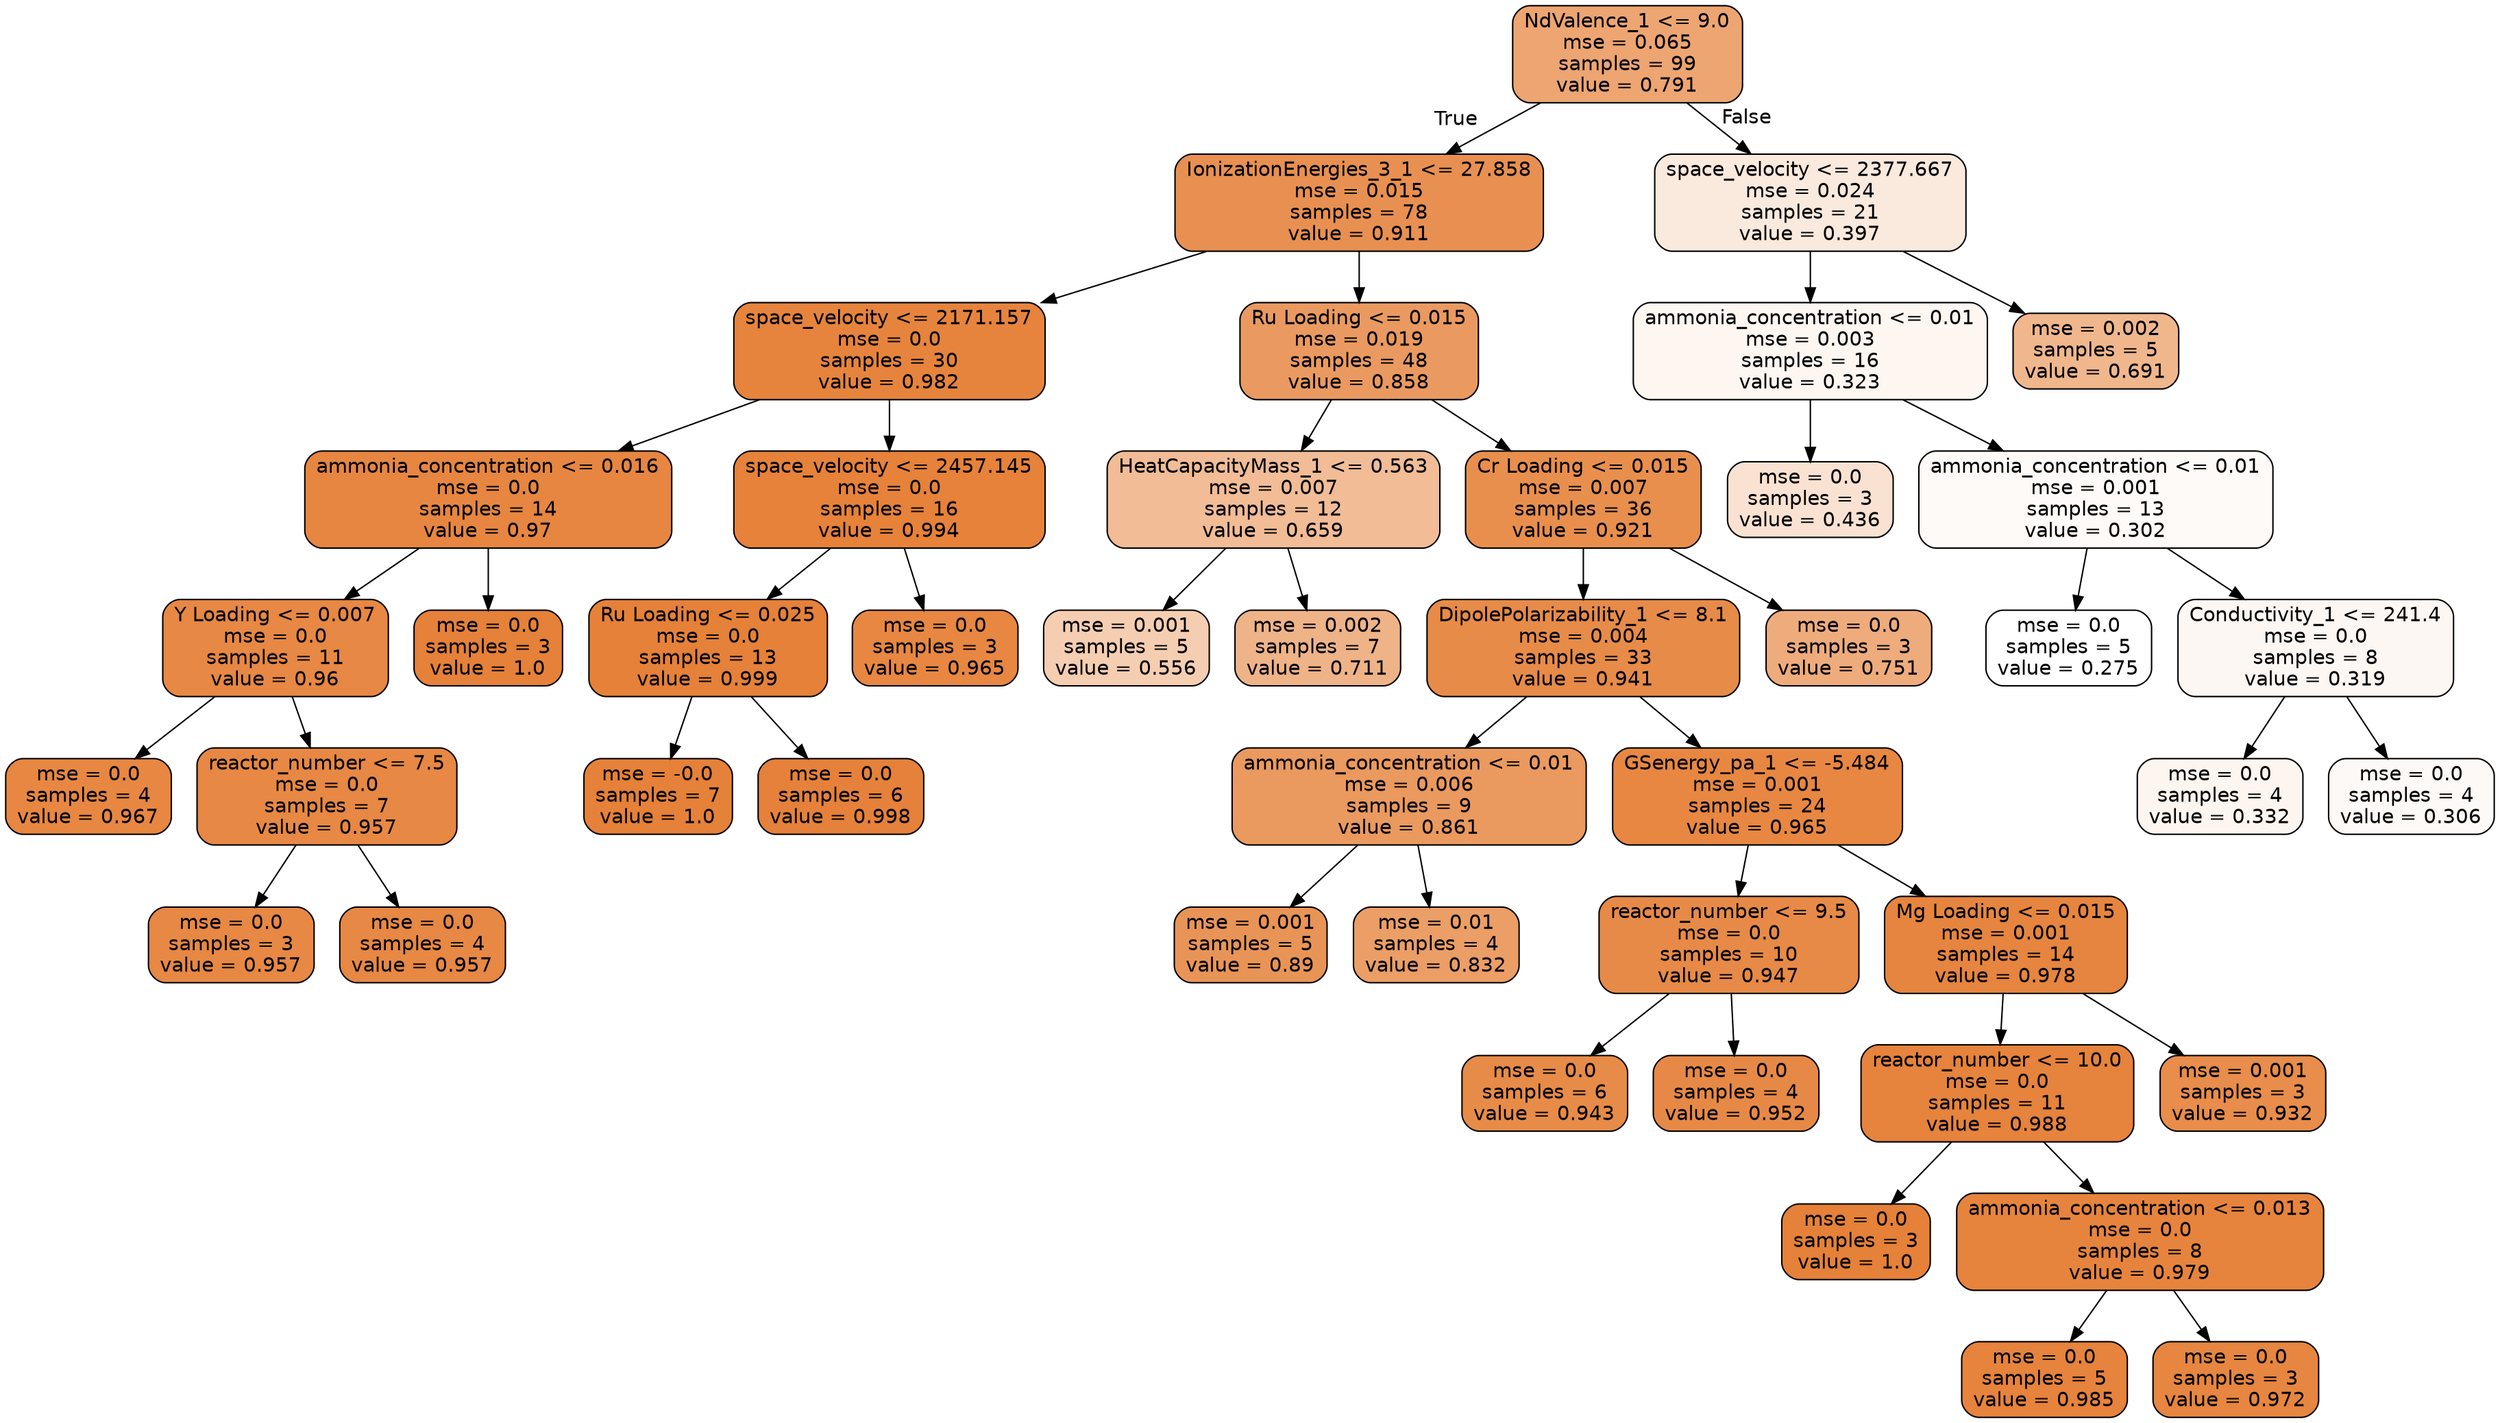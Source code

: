 digraph Tree {
node [shape=box, style="filled, rounded", color="black", fontname=helvetica] ;
edge [fontname=helvetica] ;
0 [label="NdValence_1 <= 9.0\nmse = 0.065\nsamples = 99\nvalue = 0.791", fillcolor="#e58139b5"] ;
1 [label="IonizationEnergies_3_1 <= 27.858\nmse = 0.015\nsamples = 78\nvalue = 0.911", fillcolor="#e58139e0"] ;
0 -> 1 [labeldistance=2.5, labelangle=45, headlabel="True"] ;
2 [label="space_velocity <= 2171.157\nmse = 0.0\nsamples = 30\nvalue = 0.982", fillcolor="#e58139f9"] ;
1 -> 2 ;
3 [label="ammonia_concentration <= 0.016\nmse = 0.0\nsamples = 14\nvalue = 0.97", fillcolor="#e58139f4"] ;
2 -> 3 ;
4 [label="Y Loading <= 0.007\nmse = 0.0\nsamples = 11\nvalue = 0.96", fillcolor="#e58139f1"] ;
3 -> 4 ;
5 [label="mse = 0.0\nsamples = 4\nvalue = 0.967", fillcolor="#e58139f3"] ;
4 -> 5 ;
6 [label="reactor_number <= 7.5\nmse = 0.0\nsamples = 7\nvalue = 0.957", fillcolor="#e58139f0"] ;
4 -> 6 ;
7 [label="mse = 0.0\nsamples = 3\nvalue = 0.957", fillcolor="#e58139f0"] ;
6 -> 7 ;
8 [label="mse = 0.0\nsamples = 4\nvalue = 0.957", fillcolor="#e58139f0"] ;
6 -> 8 ;
9 [label="mse = 0.0\nsamples = 3\nvalue = 1.0", fillcolor="#e58139ff"] ;
3 -> 9 ;
10 [label="space_velocity <= 2457.145\nmse = 0.0\nsamples = 16\nvalue = 0.994", fillcolor="#e58139fd"] ;
2 -> 10 ;
11 [label="Ru Loading <= 0.025\nmse = 0.0\nsamples = 13\nvalue = 0.999", fillcolor="#e58139ff"] ;
10 -> 11 ;
12 [label="mse = -0.0\nsamples = 7\nvalue = 1.0", fillcolor="#e58139ff"] ;
11 -> 12 ;
13 [label="mse = 0.0\nsamples = 6\nvalue = 0.998", fillcolor="#e58139fe"] ;
11 -> 13 ;
14 [label="mse = 0.0\nsamples = 3\nvalue = 0.965", fillcolor="#e58139f3"] ;
10 -> 14 ;
15 [label="Ru Loading <= 0.015\nmse = 0.019\nsamples = 48\nvalue = 0.858", fillcolor="#e58139cd"] ;
1 -> 15 ;
16 [label="HeatCapacityMass_1 <= 0.563\nmse = 0.007\nsamples = 12\nvalue = 0.659", fillcolor="#e5813987"] ;
15 -> 16 ;
17 [label="mse = 0.001\nsamples = 5\nvalue = 0.556", fillcolor="#e5813963"] ;
16 -> 17 ;
18 [label="mse = 0.002\nsamples = 7\nvalue = 0.711", fillcolor="#e5813999"] ;
16 -> 18 ;
19 [label="Cr Loading <= 0.015\nmse = 0.007\nsamples = 36\nvalue = 0.921", fillcolor="#e58139e3"] ;
15 -> 19 ;
20 [label="DipolePolarizability_1 <= 8.1\nmse = 0.004\nsamples = 33\nvalue = 0.941", fillcolor="#e58139ea"] ;
19 -> 20 ;
21 [label="ammonia_concentration <= 0.01\nmse = 0.006\nsamples = 9\nvalue = 0.861", fillcolor="#e58139ce"] ;
20 -> 21 ;
22 [label="mse = 0.001\nsamples = 5\nvalue = 0.89", fillcolor="#e58139d8"] ;
21 -> 22 ;
23 [label="mse = 0.01\nsamples = 4\nvalue = 0.832", fillcolor="#e58139c4"] ;
21 -> 23 ;
24 [label="GSenergy_pa_1 <= -5.484\nmse = 0.001\nsamples = 24\nvalue = 0.965", fillcolor="#e58139f3"] ;
20 -> 24 ;
25 [label="reactor_number <= 9.5\nmse = 0.0\nsamples = 10\nvalue = 0.947", fillcolor="#e58139ec"] ;
24 -> 25 ;
26 [label="mse = 0.0\nsamples = 6\nvalue = 0.943", fillcolor="#e58139eb"] ;
25 -> 26 ;
27 [label="mse = 0.0\nsamples = 4\nvalue = 0.952", fillcolor="#e58139ee"] ;
25 -> 27 ;
28 [label="Mg Loading <= 0.015\nmse = 0.001\nsamples = 14\nvalue = 0.978", fillcolor="#e58139f7"] ;
24 -> 28 ;
29 [label="reactor_number <= 10.0\nmse = 0.0\nsamples = 11\nvalue = 0.988", fillcolor="#e58139fb"] ;
28 -> 29 ;
30 [label="mse = 0.0\nsamples = 3\nvalue = 1.0", fillcolor="#e58139ff"] ;
29 -> 30 ;
31 [label="ammonia_concentration <= 0.013\nmse = 0.0\nsamples = 8\nvalue = 0.979", fillcolor="#e58139f8"] ;
29 -> 31 ;
32 [label="mse = 0.0\nsamples = 5\nvalue = 0.985", fillcolor="#e58139fa"] ;
31 -> 32 ;
33 [label="mse = 0.0\nsamples = 3\nvalue = 0.972", fillcolor="#e58139f5"] ;
31 -> 33 ;
34 [label="mse = 0.001\nsamples = 3\nvalue = 0.932", fillcolor="#e58139e7"] ;
28 -> 34 ;
35 [label="mse = 0.0\nsamples = 3\nvalue = 0.751", fillcolor="#e58139a7"] ;
19 -> 35 ;
36 [label="space_velocity <= 2377.667\nmse = 0.024\nsamples = 21\nvalue = 0.397", fillcolor="#e581392b"] ;
0 -> 36 [labeldistance=2.5, labelangle=-45, headlabel="False"] ;
37 [label="ammonia_concentration <= 0.01\nmse = 0.003\nsamples = 16\nvalue = 0.323", fillcolor="#e5813911"] ;
36 -> 37 ;
38 [label="mse = 0.0\nsamples = 3\nvalue = 0.436", fillcolor="#e5813939"] ;
37 -> 38 ;
39 [label="ammonia_concentration <= 0.01\nmse = 0.001\nsamples = 13\nvalue = 0.302", fillcolor="#e581390a"] ;
37 -> 39 ;
40 [label="mse = 0.0\nsamples = 5\nvalue = 0.275", fillcolor="#e5813900"] ;
39 -> 40 ;
41 [label="Conductivity_1 <= 241.4\nmse = 0.0\nsamples = 8\nvalue = 0.319", fillcolor="#e581390f"] ;
39 -> 41 ;
42 [label="mse = 0.0\nsamples = 4\nvalue = 0.332", fillcolor="#e5813914"] ;
41 -> 42 ;
43 [label="mse = 0.0\nsamples = 4\nvalue = 0.306", fillcolor="#e581390b"] ;
41 -> 43 ;
44 [label="mse = 0.002\nsamples = 5\nvalue = 0.691", fillcolor="#e5813992"] ;
36 -> 44 ;
}
